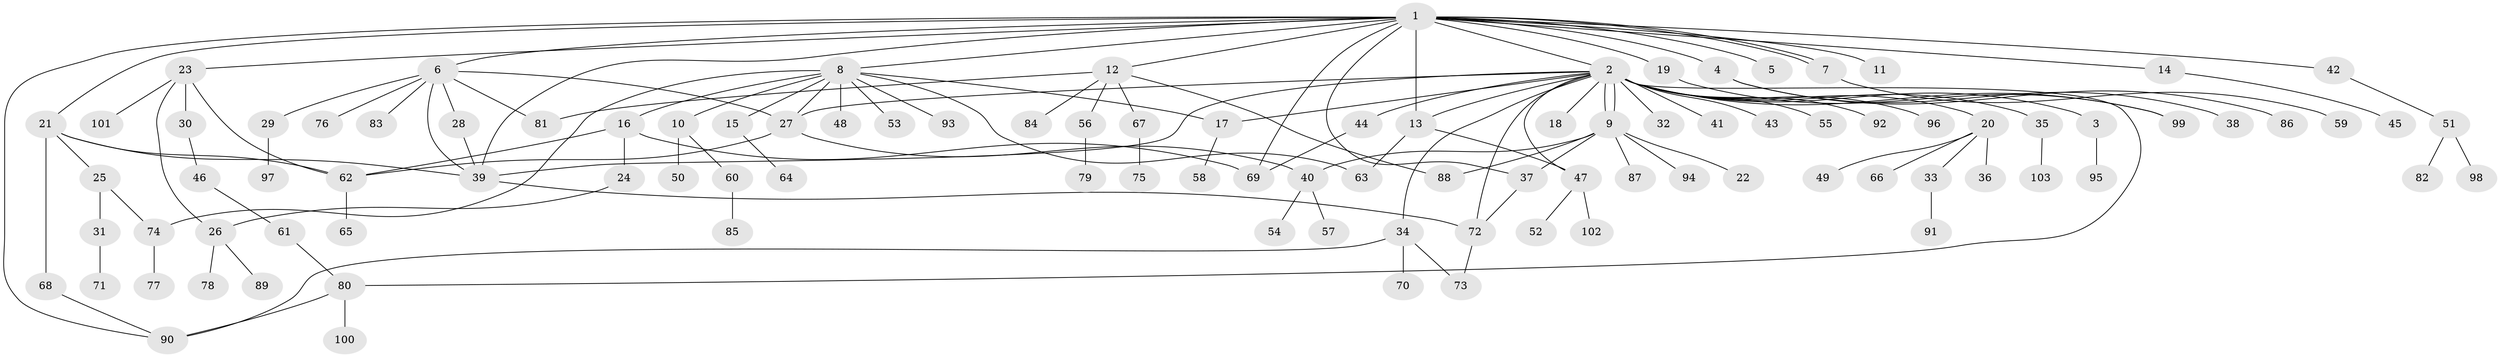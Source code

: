 // coarse degree distribution, {15: 0.016129032258064516, 21: 0.016129032258064516, 1: 0.46774193548387094, 6: 0.03225806451612903, 5: 0.04838709677419355, 7: 0.016129032258064516, 3: 0.11290322580645161, 2: 0.1774193548387097, 10: 0.016129032258064516, 4: 0.0967741935483871}
// Generated by graph-tools (version 1.1) at 2025/36/03/04/25 23:36:41]
// undirected, 103 vertices, 133 edges
graph export_dot {
  node [color=gray90,style=filled];
  1;
  2;
  3;
  4;
  5;
  6;
  7;
  8;
  9;
  10;
  11;
  12;
  13;
  14;
  15;
  16;
  17;
  18;
  19;
  20;
  21;
  22;
  23;
  24;
  25;
  26;
  27;
  28;
  29;
  30;
  31;
  32;
  33;
  34;
  35;
  36;
  37;
  38;
  39;
  40;
  41;
  42;
  43;
  44;
  45;
  46;
  47;
  48;
  49;
  50;
  51;
  52;
  53;
  54;
  55;
  56;
  57;
  58;
  59;
  60;
  61;
  62;
  63;
  64;
  65;
  66;
  67;
  68;
  69;
  70;
  71;
  72;
  73;
  74;
  75;
  76;
  77;
  78;
  79;
  80;
  81;
  82;
  83;
  84;
  85;
  86;
  87;
  88;
  89;
  90;
  91;
  92;
  93;
  94;
  95;
  96;
  97;
  98;
  99;
  100;
  101;
  102;
  103;
  1 -- 2;
  1 -- 4;
  1 -- 5;
  1 -- 6;
  1 -- 7;
  1 -- 7;
  1 -- 8;
  1 -- 11;
  1 -- 12;
  1 -- 13;
  1 -- 14;
  1 -- 19;
  1 -- 21;
  1 -- 23;
  1 -- 37;
  1 -- 39;
  1 -- 42;
  1 -- 69;
  1 -- 90;
  2 -- 3;
  2 -- 9;
  2 -- 9;
  2 -- 13;
  2 -- 17;
  2 -- 18;
  2 -- 20;
  2 -- 27;
  2 -- 32;
  2 -- 34;
  2 -- 35;
  2 -- 39;
  2 -- 41;
  2 -- 43;
  2 -- 44;
  2 -- 47;
  2 -- 55;
  2 -- 72;
  2 -- 80;
  2 -- 92;
  2 -- 96;
  2 -- 99;
  3 -- 95;
  4 -- 38;
  4 -- 86;
  6 -- 27;
  6 -- 28;
  6 -- 29;
  6 -- 39;
  6 -- 76;
  6 -- 81;
  6 -- 83;
  7 -- 59;
  8 -- 10;
  8 -- 15;
  8 -- 16;
  8 -- 17;
  8 -- 27;
  8 -- 48;
  8 -- 53;
  8 -- 63;
  8 -- 74;
  8 -- 93;
  9 -- 22;
  9 -- 37;
  9 -- 40;
  9 -- 87;
  9 -- 88;
  9 -- 94;
  10 -- 50;
  10 -- 60;
  12 -- 56;
  12 -- 67;
  12 -- 81;
  12 -- 84;
  12 -- 88;
  13 -- 47;
  13 -- 63;
  14 -- 45;
  15 -- 64;
  16 -- 24;
  16 -- 62;
  16 -- 69;
  17 -- 58;
  19 -- 99;
  20 -- 33;
  20 -- 36;
  20 -- 49;
  20 -- 66;
  21 -- 25;
  21 -- 39;
  21 -- 62;
  21 -- 68;
  23 -- 26;
  23 -- 30;
  23 -- 62;
  23 -- 101;
  24 -- 26;
  25 -- 31;
  25 -- 74;
  26 -- 78;
  26 -- 89;
  27 -- 40;
  27 -- 62;
  28 -- 39;
  29 -- 97;
  30 -- 46;
  31 -- 71;
  33 -- 91;
  34 -- 70;
  34 -- 73;
  34 -- 90;
  35 -- 103;
  37 -- 72;
  39 -- 72;
  40 -- 54;
  40 -- 57;
  42 -- 51;
  44 -- 69;
  46 -- 61;
  47 -- 52;
  47 -- 102;
  51 -- 82;
  51 -- 98;
  56 -- 79;
  60 -- 85;
  61 -- 80;
  62 -- 65;
  67 -- 75;
  68 -- 90;
  72 -- 73;
  74 -- 77;
  80 -- 90;
  80 -- 100;
}
